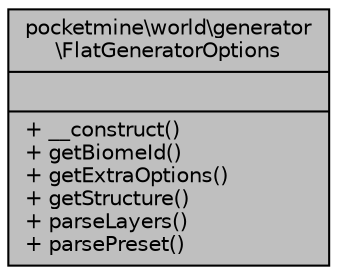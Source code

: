 digraph "pocketmine\world\generator\FlatGeneratorOptions"
{
 // INTERACTIVE_SVG=YES
 // LATEX_PDF_SIZE
  edge [fontname="Helvetica",fontsize="10",labelfontname="Helvetica",labelfontsize="10"];
  node [fontname="Helvetica",fontsize="10",shape=record];
  Node1 [label="{pocketmine\\world\\generator\l\\FlatGeneratorOptions\n||+ __construct()\l+ getBiomeId()\l+ getExtraOptions()\l+ getStructure()\l+ parseLayers()\l+ parsePreset()\l}",height=0.2,width=0.4,color="black", fillcolor="grey75", style="filled", fontcolor="black",tooltip=" "];
}
